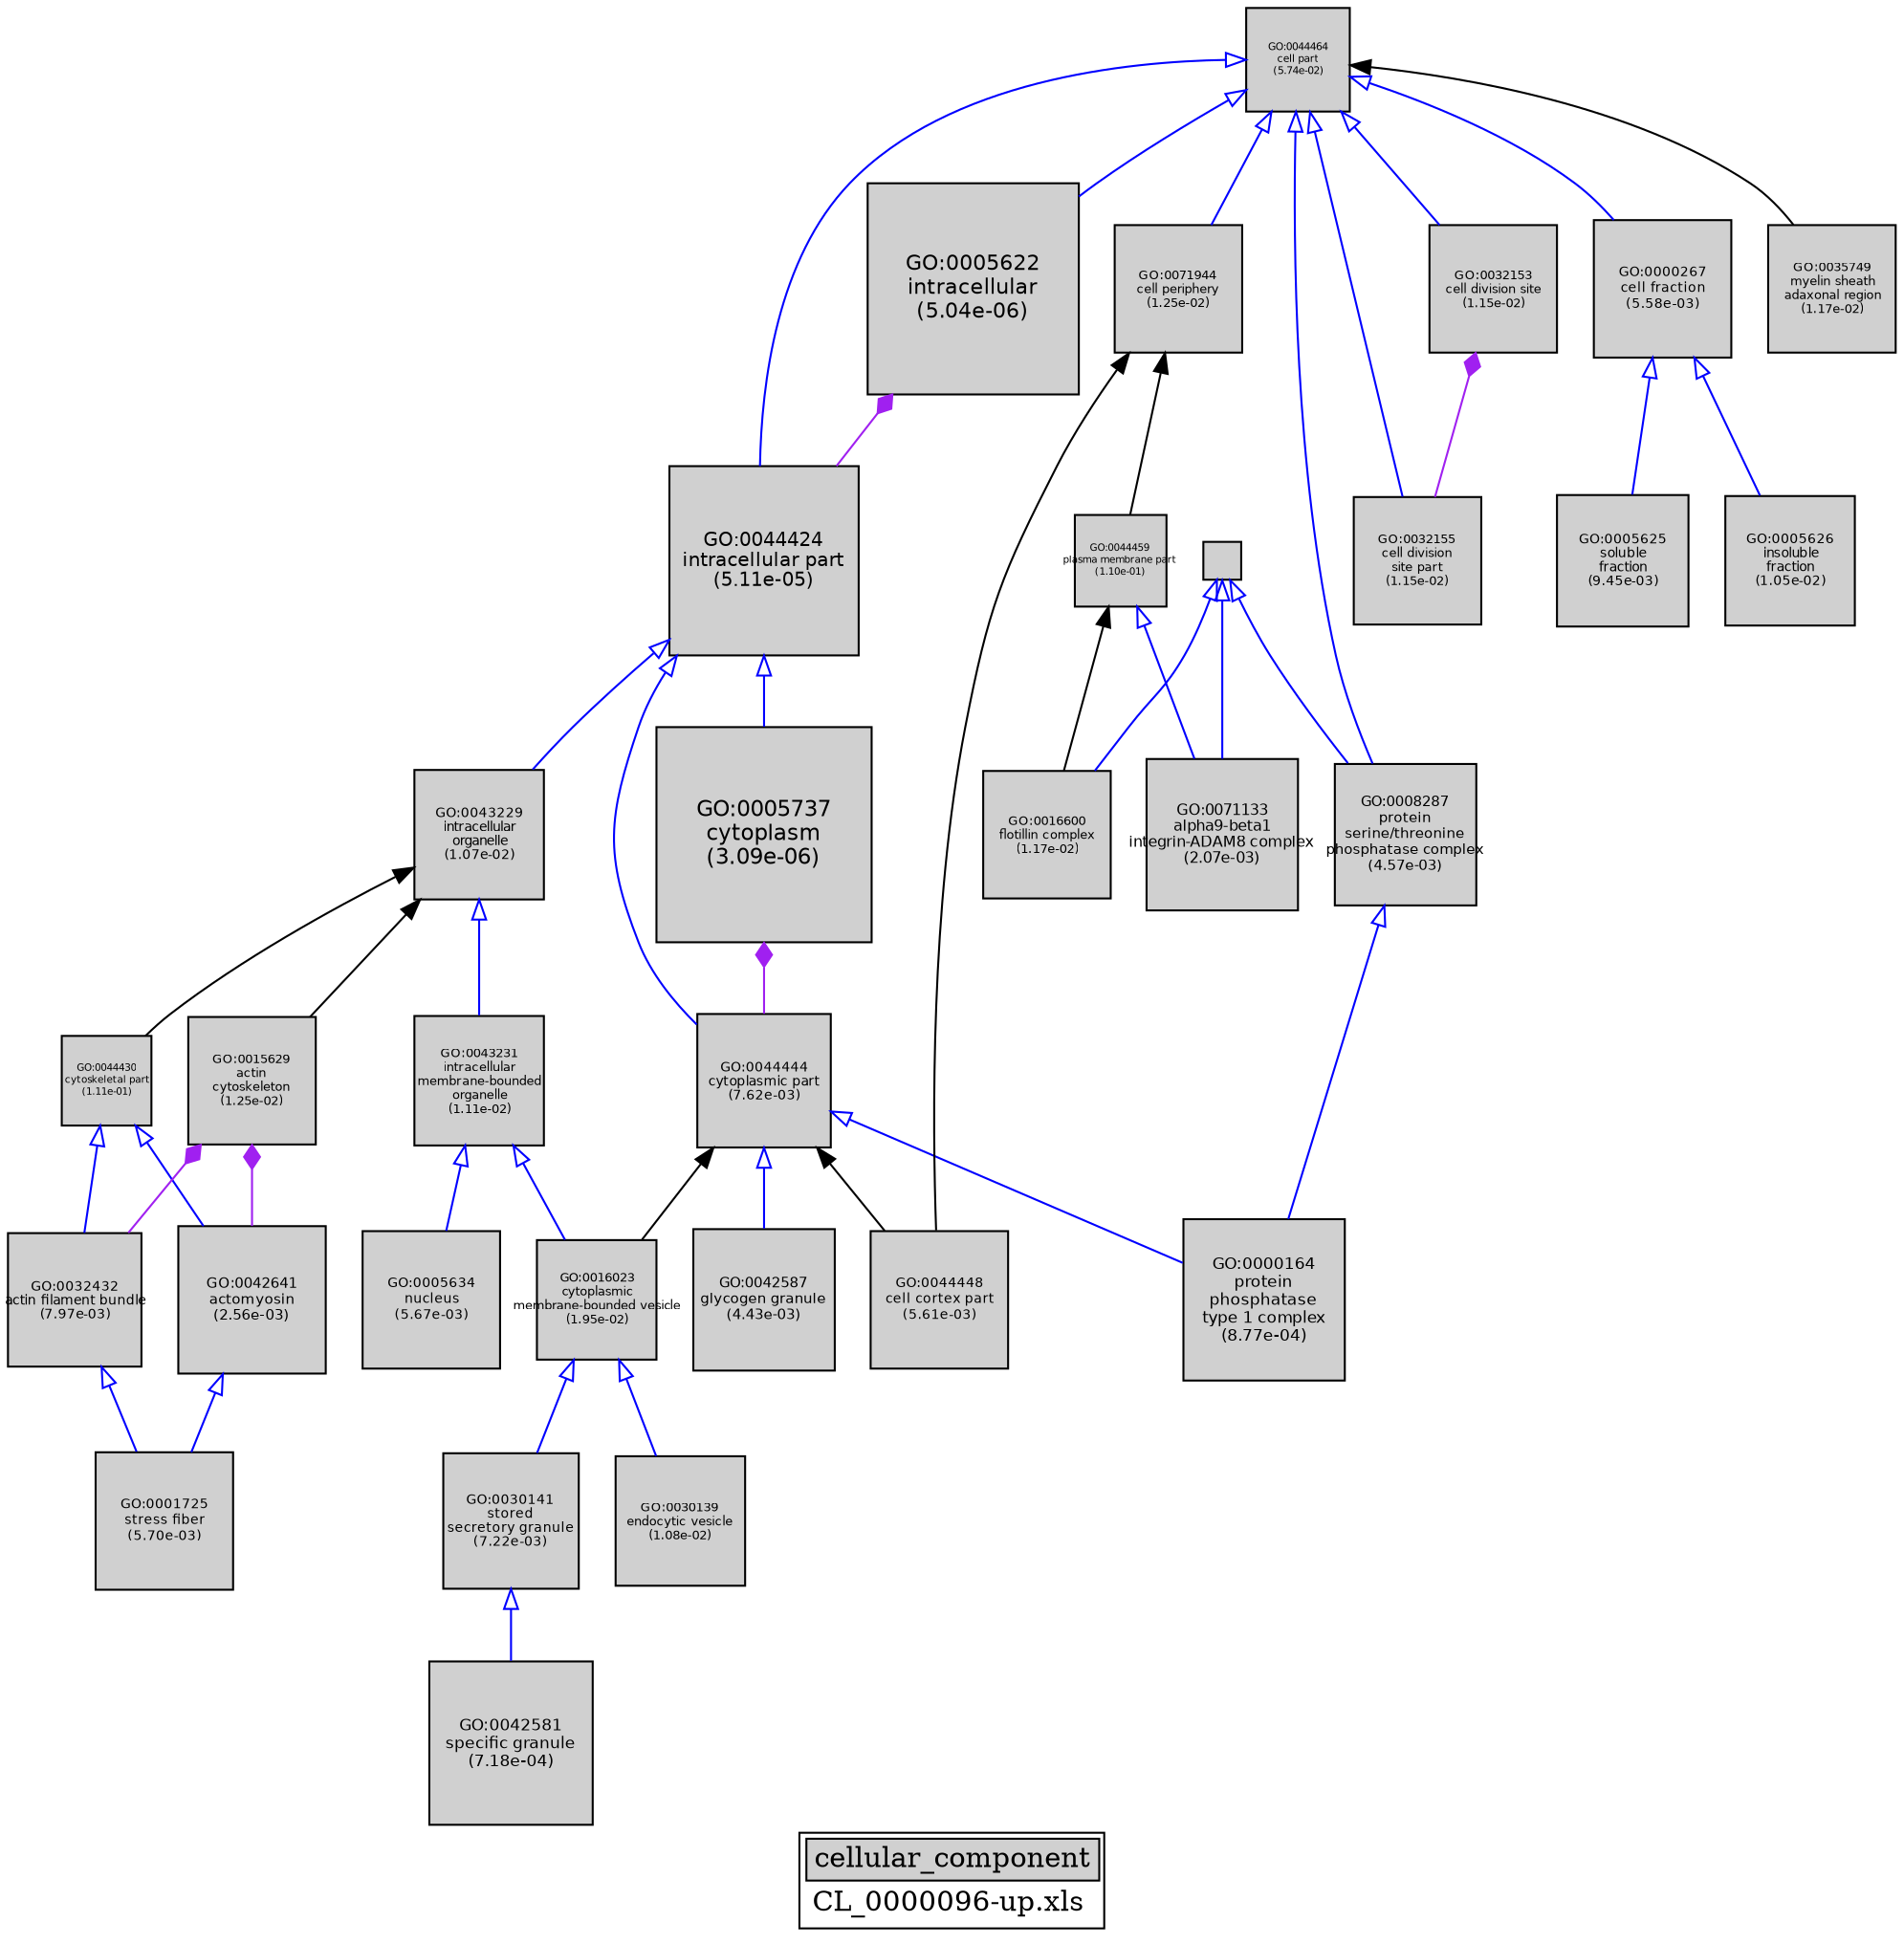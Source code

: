 digraph "cellular_component" {
graph [ bgcolor = "#FFFFFF", label = <<TABLE COLOR="black" BGCOLOR="white"><TR><TD COLSPAN="2" BGCOLOR="#D0D0D0"><FONT COLOR="black">cellular_component</FONT></TD></TR><TR><TD BORDER="0">CL_0000096-up.xls</TD></TR></TABLE>> ];
node [ fontname = "Helvetica" ];

subgraph "nodes" {

node [ style = "filled", fixedsize = "true", width = 1, shape = "box", fontsize = 9, fillcolor = "#D0D0D0", fontcolor = "black", color = "black" ];

"GO:0032432" [ URL = "#GO:0032432", label = <<TABLE BORDER="0"><TR><TD>GO:0032432<BR/>actin filament bundle<BR/>(7.97e-03)</TD></TR></TABLE>>, width = 0.929067472408, shape = "box", fontsize = 6.68928580134, height = 0.929067472408 ];
"GO:0044430" [ URL = "#GO:0044430", label = <<TABLE BORDER="0"><TR><TD>GO:0044430<BR/>cytoskeletal part<BR/>(1.11e-01)</TD></TR></TABLE>>, width = 0.630428554347, shape = "box", fontsize = 5.0, height = 0.630428554347 ];
"GO:0043231" [ URL = "#GO:0043231", label = <<TABLE BORDER="0"><TR><TD>GO:0043231<BR/>intracellular<BR/>membrane-bounded<BR/>organelle<BR/>(1.11e-02)</TD></TR></TABLE>>, width = 0.896838206003, shape = "box", fontsize = 6.45723508322, height = 0.896838206003 ];
"GO:0044464" [ URL = "#GO:0044464", label = <<TABLE BORDER="0"><TR><TD>GO:0044464<BR/>cell part<BR/>(5.74e-02)</TD></TR></TABLE>>, width = 0.717403425893, shape = "box", fontsize = 5.16530466643, height = 0.717403425893 ];
"GO:0005737" [ URL = "#GO:0005737", label = <<TABLE BORDER="0"><TR><TD>GO:0005737<BR/>cytoplasm<BR/>(3.09e-06)</TD></TR></TABLE>>, width = 1.5, shape = "box", fontsize = 10.8, height = 1.5 ];
"GO:0030139" [ URL = "#GO:0030139", label = <<TABLE BORDER="0"><TR><TD>GO:0030139<BR/>endocytic vesicle<BR/>(1.08e-02)</TD></TR></TABLE>>, width = 0.899304704211, shape = "box", fontsize = 6.47499387032, height = 0.899304704211 ];
"GO:0005622" [ URL = "#GO:0005622", label = <<TABLE BORDER="0"><TR><TD>GO:0005622<BR/>intracellular<BR/>(5.04e-06)</TD></TR></TABLE>>, width = 1.47092345362, shape = "box", fontsize = 10.5906488661, height = 1.47092345362 ];
"GO:0005634" [ URL = "#GO:0005634", label = <<TABLE BORDER="0"><TR><TD>GO:0005634<BR/>nucleus<BR/>(5.67e-03)</TD></TR></TABLE>>, width = 0.960900892636, shape = "box", fontsize = 6.91848642698, height = 0.960900892636 ];
"GO:0044444" [ URL = "#GO:0044444", label = <<TABLE BORDER="0"><TR><TD>GO:0044444<BR/>cytoplasmic part<BR/>(7.62e-03)</TD></TR></TABLE>>, width = 0.933312640978, shape = "box", fontsize = 6.71985101504, height = 0.933312640978 ];
"GO:0071133" [ URL = "#GO:0071133", label = <<TABLE BORDER="0"><TR><TD>GO:0071133<BR/>alpha9-beta1<BR/>integrin-ADAM8 complex<BR/>(2.07e-03)</TD></TR></TABLE>>, width = 1.04937145965, shape = "box", fontsize = 7.55547450951, height = 1.04937145965 ];
"GO:0042581" [ URL = "#GO:0042581", label = <<TABLE BORDER="0"><TR><TD>GO:0042581<BR/>specific granule<BR/>(7.18e-04)</TD></TR></TABLE>>, width = 1.1349526864, shape = "box", fontsize = 8.17165934208, height = 1.1349526864 ];
"GO:0071944" [ URL = "#GO:0071944", label = <<TABLE BORDER="0"><TR><TD>GO:0071944<BR/>cell periphery<BR/>(1.25e-02)</TD></TR></TABLE>>, width = 0.885386947898, shape = "box", fontsize = 6.37478602486, height = 0.885386947898 ];
"GO:0044448" [ URL = "#GO:0044448", label = <<TABLE BORDER="0"><TR><TD>GO:0044448<BR/>cell cortex part<BR/>(5.61e-03)</TD></TR></TABLE>>, width = 0.961884146657, shape = "box", fontsize = 6.92556585593, height = 0.961884146657 ];
"GO:0043234" [ URL = "#GO:0043234", label = "", width = 0.265225440023, shape = "box", height = 0.265225440023 ];
"GO:0030141" [ URL = "#GO:0030141", label = <<TABLE BORDER="0"><TR><TD>GO:0030141<BR/>stored<BR/>secretory granule<BR/>(7.22e-03)</TD></TR></TABLE>>, width = 0.938427718192, shape = "box", fontsize = 6.75667957098, height = 0.938427718192 ];
"GO:0016600" [ URL = "#GO:0016600", label = <<TABLE BORDER="0"><TR><TD>GO:0016600<BR/>flotillin complex<BR/>(1.17e-02)</TD></TR></TABLE>>, width = 0.891993385897, shape = "box", fontsize = 6.42235237846, height = 0.891993385897 ];
"GO:0032155" [ URL = "#GO:0032155", label = <<TABLE BORDER="0"><TR><TD>GO:0032155<BR/>cell division<BR/>site part<BR/>(1.15e-02)</TD></TR></TABLE>>, width = 0.893315423587, shape = "box", fontsize = 6.43187104983, height = 0.893315423587 ];
"GO:0016023" [ URL = "#GO:0016023", label = <<TABLE BORDER="0"><TR><TD>GO:0016023<BR/>cytoplasmic<BR/>membrane-bounded vesicle<BR/>(1.95e-02)</TD></TR></TABLE>>, width = 0.83964022118, shape = "box", fontsize = 6.0454095925, height = 0.83964022118 ];
"GO:0044459" [ URL = "#GO:0044459", label = <<TABLE BORDER="0"><TR><TD>GO:0044459<BR/>plasma membrane part<BR/>(1.10e-01)</TD></TR></TABLE>>, width = 0.632481884637, shape = "box", fontsize = 5.0, height = 0.632481884637 ];
"GO:0042587" [ URL = "#GO:0042587", label = <<TABLE BORDER="0"><TR><TD>GO:0042587<BR/>glycogen granule<BR/>(4.43e-03)</TD></TR></TABLE>>, width = 0.983252895363, shape = "box", fontsize = 7.07942084661, height = 0.983252895363 ];
"GO:0000267" [ URL = "#GO:0000267", label = <<TABLE BORDER="0"><TR><TD>GO:0000267<BR/>cell fraction<BR/>(5.58e-03)</TD></TR></TABLE>>, width = 0.962335091858, shape = "box", fontsize = 6.92881266138, height = 0.962335091858 ];
"GO:0032153" [ URL = "#GO:0032153", label = <<TABLE BORDER="0"><TR><TD>GO:0032153<BR/>cell division site<BR/>(1.15e-02)</TD></TR></TABLE>>, width = 0.893315423587, shape = "box", fontsize = 6.43187104983, height = 0.893315423587 ];
"GO:0043229" [ URL = "#GO:0043229", label = <<TABLE BORDER="0"><TR><TD>GO:0043229<BR/>intracellular<BR/>organelle<BR/>(1.07e-02)</TD></TR></TABLE>>, width = 0.900665660318, shape = "box", fontsize = 6.48479275429, height = 0.900665660318 ];
"GO:0015629" [ URL = "#GO:0015629", label = <<TABLE BORDER="0"><TR><TD>GO:0015629<BR/>actin<BR/>cytoskeleton<BR/>(1.25e-02)</TD></TR></TABLE>>, width = 0.884887072261, shape = "box", fontsize = 6.37118692028, height = 0.884887072261 ];
"GO:0035749" [ URL = "#GO:0035749", label = <<TABLE BORDER="0"><TR><TD>GO:0035749<BR/>myelin sheath<BR/>adaxonal region<BR/>(1.17e-02)</TD></TR></TABLE>>, width = 0.891993385897, shape = "box", fontsize = 6.42235237846, height = 0.891993385897 ];
"GO:0042641" [ URL = "#GO:0042641", label = <<TABLE BORDER="0"><TR><TD>GO:0042641<BR/>actomyosin<BR/>(2.56e-03)</TD></TR></TABLE>>, width = 1.03127364103, shape = "box", fontsize = 7.42517021543, height = 1.03127364103 ];
"GO:0008287" [ URL = "#GO:0008287", label = <<TABLE BORDER="0"><TR><TD>GO:0008287<BR/>protein<BR/>serine/threonine<BR/>phosphatase complex<BR/>(4.57e-03)</TD></TR></TABLE>>, width = 0.980415913692, shape = "box", fontsize = 7.05899457858, height = 0.980415913692 ];
"GO:0000164" [ URL = "#GO:0000164", label = <<TABLE BORDER="0"><TR><TD>GO:0000164<BR/>protein<BR/>phosphatase<BR/>type 1 complex<BR/>(8.77e-04)</TD></TR></TABLE>>, width = 1.11927051376, shape = "box", fontsize = 8.05874769908, height = 1.11927051376 ];
"GO:0005625" [ URL = "#GO:0005625", label = <<TABLE BORDER="0"><TR><TD>GO:0005625<BR/>soluble<BR/>fraction<BR/>(9.45e-03)</TD></TR></TABLE>>, width = 0.912783392932, shape = "box", fontsize = 6.57204042911, height = 0.912783392932 ];
"GO:0001725" [ URL = "#GO:0001725", label = <<TABLE BORDER="0"><TR><TD>GO:0001725<BR/>stress fiber<BR/>(5.70e-03)</TD></TR></TABLE>>, width = 0.960412482939, shape = "box", fontsize = 6.91496987716, height = 0.960412482939 ];
"GO:0005626" [ URL = "#GO:0005626", label = <<TABLE BORDER="0"><TR><TD>GO:0005626<BR/>insoluble<BR/>fraction<BR/>(1.05e-02)</TD></TR></TABLE>>, width = 0.902510298127, shape = "box", fontsize = 6.49807414651, height = 0.902510298127 ];
"GO:0044424" [ URL = "#GO:0044424", label = <<TABLE BORDER="0"><TR><TD>GO:0044424<BR/>intracellular part<BR/>(5.11e-05)</TD></TR></TABLE>>, width = 1.3247284458, shape = "box", fontsize = 9.53804480975, height = 1.3247284458 ];
}
subgraph "edges" {


edge [ dir = "back", weight = 1 ];
subgraph "regulates" {


edge [ color = "cyan", arrowtail = "none" ];
subgraph "positive" {


edge [ color = "green", arrowtail = "vee" ];
}
subgraph "negative" {


edge [ color = "red", arrowtail = "tee" ];
}
}
subgraph "part_of" {


edge [ color = "purple", arrowtail = "diamond", weight = 2.5 ];
"GO:0015629" -> "GO:0042641";
"GO:0015629" -> "GO:0032432";
"GO:0032153" -> "GO:0032155";
"GO:0005737" -> "GO:0044444";
"GO:0005622" -> "GO:0044424";
}
subgraph "is_a" {


edge [ color = "blue", arrowtail = "empty", weight = 5.0 ];
"GO:0044459" -> "GO:0071133";
"GO:0044464" -> "GO:0032153";
"GO:0044430" -> "GO:0042641";
"GO:0008287" -> "GO:0000164";
"GO:0043231" -> "GO:0005634";
"GO:0043234" -> "GO:0016600";
"GO:0030141" -> "GO:0042581";
"GO:0044444" -> "GO:0000164";
"GO:0044430" -> "GO:0032432";
"GO:0044424" -> "GO:0043229";
"GO:0044424" -> "GO:0044444";
"GO:0044424" -> "GO:0005737";
"GO:0032432" -> "GO:0001725";
"GO:0016023" -> "GO:0030141";
"GO:0043234" -> "GO:0071133";
"GO:0044444" -> "GO:0042587";
"GO:0016023" -> "GO:0030139";
"GO:0044464" -> "GO:0008287";
"GO:0044464" -> "GO:0005622";
"GO:0044464" -> "GO:0000267";
"GO:0043231" -> "GO:0016023";
"GO:0042641" -> "GO:0001725";
"GO:0000267" -> "GO:0005625";
"GO:0044464" -> "GO:0044424";
"GO:0043234" -> "GO:0008287";
"GO:0043229" -> "GO:0043231";
"GO:0000267" -> "GO:0005626";
"GO:0044464" -> "GO:0032155";
"GO:0044464" -> "GO:0071944";
}
"GO:0044444" -> "GO:0044448";
"GO:0043229" -> "GO:0015629";
"GO:0043229" -> "GO:0044430";
"GO:0044464" -> "GO:0035749";
"GO:0044459" -> "GO:0016600";
"GO:0044444" -> "GO:0016023";
"GO:0071944" -> "GO:0044448";
"GO:0071944" -> "GO:0044459";
}
}
